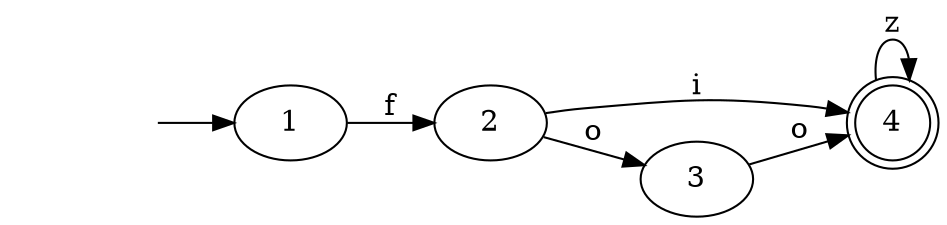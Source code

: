 // Recognizes /f(i|oo)z*/

digraph {
    rankdir="LR";
    4 [shape=doublecircle];
    entry [style=invis];
    entry -> 1;

    1 -> 2 [label="f"];
    2 -> 4 [label="i"];
    2 -> 3 [label="o"];
    3 -> 4 [label="o"];
    4 -> 4 [label="z"];
}
